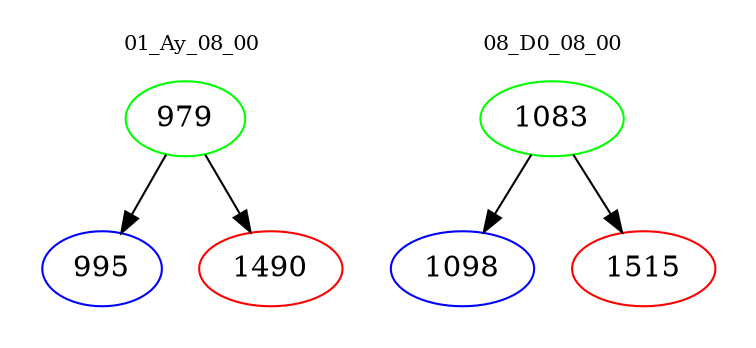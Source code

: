 digraph{
subgraph cluster_0 {
color = white
label = "01_Ay_08_00";
fontsize=10;
T0_979 [label="979", color="green"]
T0_979 -> T0_995 [color="black"]
T0_995 [label="995", color="blue"]
T0_979 -> T0_1490 [color="black"]
T0_1490 [label="1490", color="red"]
}
subgraph cluster_1 {
color = white
label = "08_D0_08_00";
fontsize=10;
T1_1083 [label="1083", color="green"]
T1_1083 -> T1_1098 [color="black"]
T1_1098 [label="1098", color="blue"]
T1_1083 -> T1_1515 [color="black"]
T1_1515 [label="1515", color="red"]
}
}
